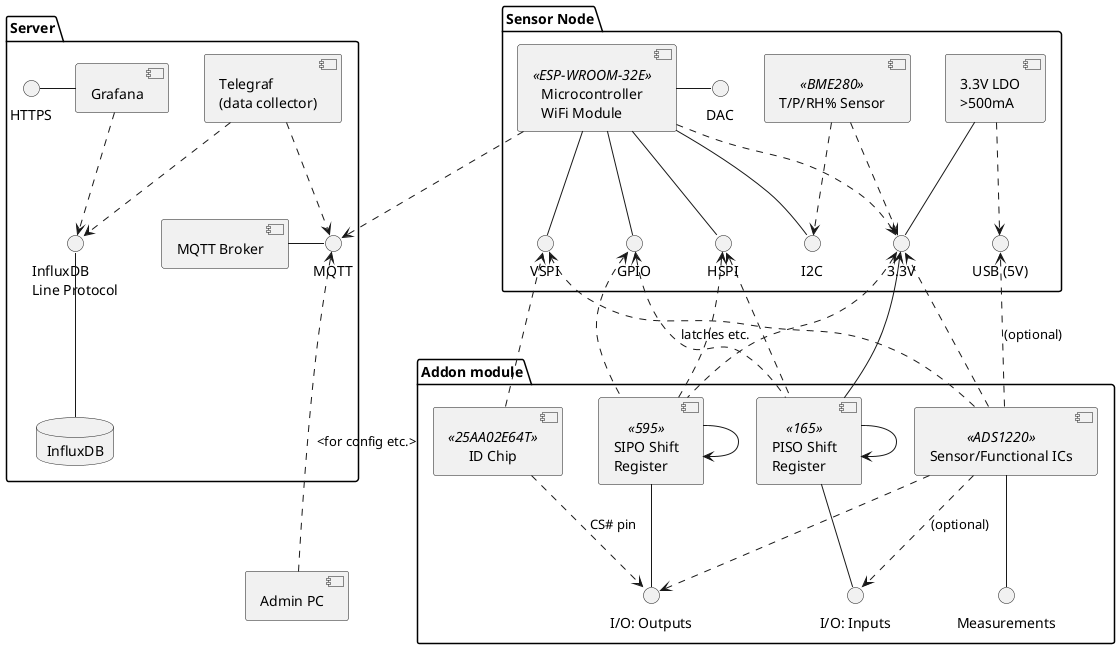 @startuml

package snode as "Sensor Node" {
    component esp32 as "Microcontroller\nWiFi Module" <<ESP-WROOM-32E>> 
    component ldo as "3.3V LDO\n>500mA"
    component BME280 as "T/P/RH% Sensor" <<BME280>> 
    interface "3.3V"
    interface USB as "USB (5V)"
    interface VSPI
    interface HSPI 
    interface I2C 
    interface DAC 
    interface GPIO
}

package module as "Addon module" {
    component sipo_sr as "SIPO Shift\nRegister" <<595>>
    component piso_sr as "PISO Shift\nRegister" <<165>>
    component id_eeprom as "ID Chip" <<25AA02E64T>>
    component sensor as "Sensor/Functional ICs" <<ADS1220>> 

    interface measurement as "Measurements"
    interface module_inputs as "I/O: Inputs"
    interface module_outputs as "I/O: Outputs"
}


package server as "Server" {
    component mqtt_broker as "MQTT Broker"
    interface mqtt as "MQTT"

    component telegraf as "Telegraf\n(data collector)"
    database db as "InfluxDB"
    interface influx as "InfluxDB\nLine Protocol"

    component grafana as "Grafana"
    interface HTTPS 
}

component pc as "Admin PC"


'server -[hidden]- snode
'snode -[hidden]- module 

telegraf ..> mqtt 
telegraf ..> influx 
grafana ..> influx 
grafana -left- HTTPS 
ldo -- 3.3V
ldo ..> USB  
esp32 ..> 3.3V
esp32 ..> mqtt
esp32 -d- VSPI
esp32 -- HSPI
esp32 -- I2C 
esp32 -r- DAC
esp32 -- GPIO
BME280 ..> I2C
BME280 ..> 3.3V
mqtt_broker - mqtt 
db -up- influx

piso_sr -d- module_inputs
sipo_sr -d- module_outputs
HSPI <.. sipo_sr
HSPI <.. piso_sr
GPIO <.. piso_sr : latches etc. 
GPIO <.. sipo_sr
sipo_sr --> sipo_sr
piso_sr --> piso_sr
sipo_sr .u.> 3.3V
piso_sr -u-> 3.3V



id_eeprom ..> module_outputs : CS# pin 
id_eeprom ..> VSPI

sensor ..> VSPI 
sensor ..> module_outputs
sensor ..> module_inputs : (optional)
sensor -d- measurement
sensor ..> 3.3V
sensor ..> USB : (optional)

pc .up..> mqtt : <for config etc.> 


@enduml